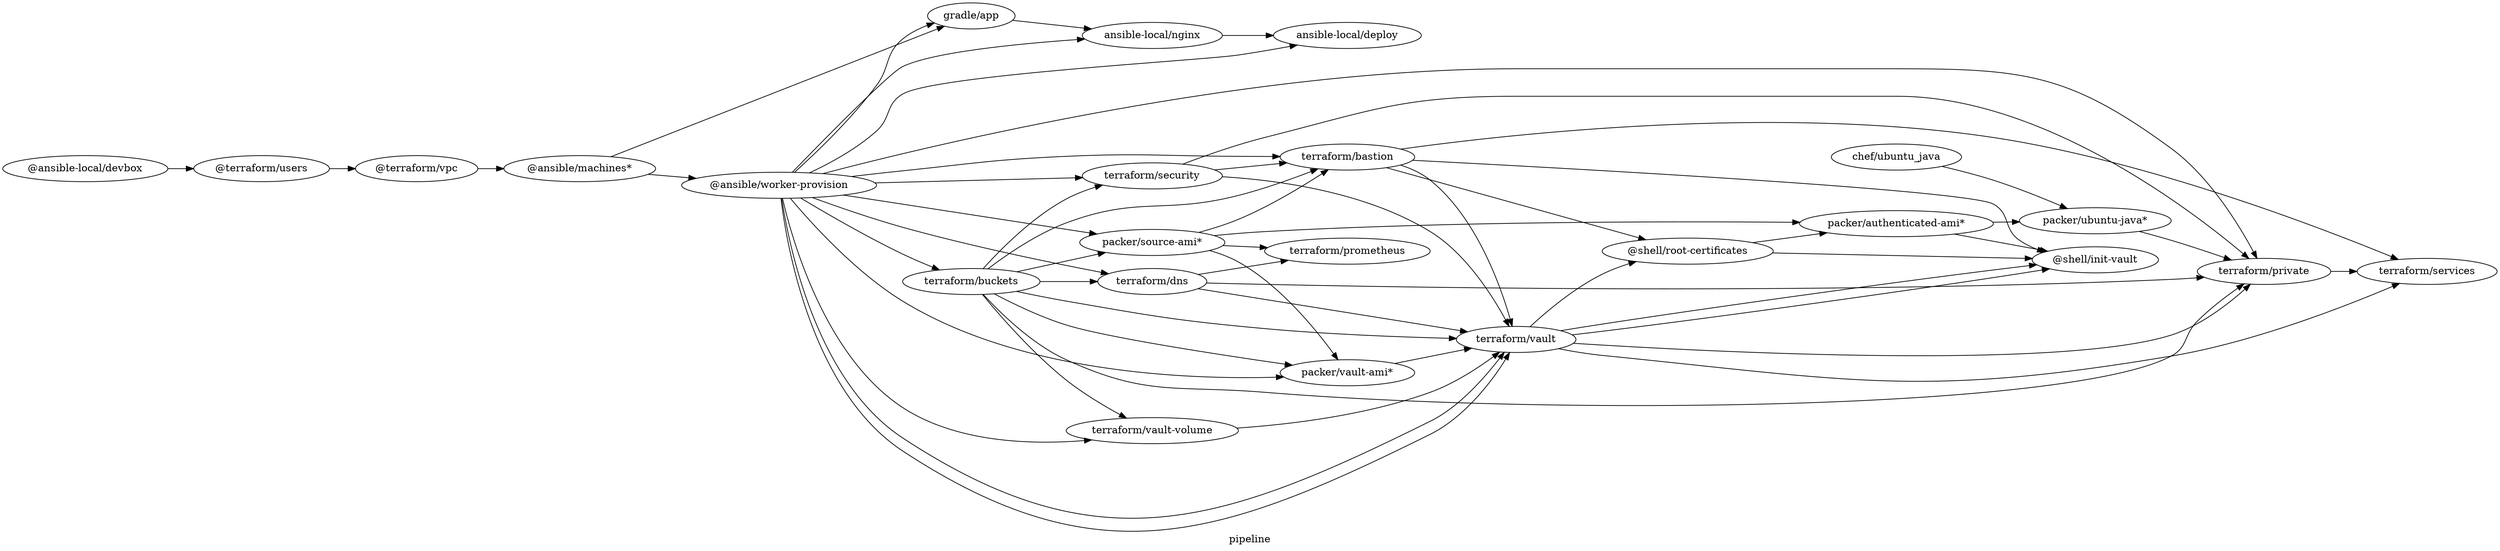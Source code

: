 digraph G {
  label="pipeline";
  rankdir=LR;



"packer/source-ami*" -> { "terraform/bastion";
                          "packer/vault-ami*"
                        }

"@ansible/machines*" -> "gradle/app" -> "ansible-local/nginx" -> "ansible-local/deploy";

"@ansible/worker-provision" -> {
  "gradle/app";
  "ansible-local/nginx";
  "ansible-local/deploy";
  "terraform/buckets";
  "terraform/vault";
  "terraform/dns";
  "terraform/bastion";
  "terraform/vault-volume";
  "packer/source-ami*";
  "terraform/security";
  "terraform/private";
  "packer/vault-ami*"
}

"terraform/buckets" -> {
  "terraform/vault";
  "terraform/dns";
  "terraform/bastion";
  "terraform/vault-volume";
  "packer/source-ami*";
  "terraform/security";
  "terraform/private";
  "packer/vault-ami*"
}

"packer/vault-ami*" -> "terraform/vault"

"@terraform/vpc" -> "@ansible/machines*" -> "@ansible/worker-provision"

"terraform/vault" -> "terraform/private";

{ "terraform/vault";
"terraform/bastion";
"terraform/private"; } -> "terraform/services";

"terraform/vault-volume" -> "terraform/vault";

 "terraform/dns" -> "terraform/private";
 "terraform/dns" -> "terraform/vault";

"terraform/security" -> "terraform/vault"
"@ansible/worker-provision" -> "terraform/vault";

"terraform/security" -> "terraform/bastion";
"terraform/security" -> "terraform/private";

"chef/ubuntu_java" -> "packer/ubuntu-java*";

"@ansible-local/devbox" -> "@terraform/users" -> "@terraform/vpc";

"terraform/bastion" -> "@shell/root-certificates";

"terraform/vault" -> "@shell/root-certificates";
"terraform/bastion" -> "terraform/vault";

"terraform/bastion" -> "@shell/init-vault";
"terraform/vault" -> "@shell/init-vault";

"@shell/root-certificates" -> "packer/authenticated-ami*";

"packer/ubuntu-java*" -> "terraform/private";

"packer/source-ami*" -> "packer/authenticated-ami*";
"packer/authenticated-ami*" -> "packer/ubuntu-java*";
"packer/authenticated-ami*" -> "@shell/init-vault";
"@shell/root-certificates" -> "@shell/init-vault";

"terraform/vault" -> "@shell/init-vault";

 "terraform/dns" -> "terraform/prometheus";
 "packer/source-ami*" -> "terraform/prometheus";
}
